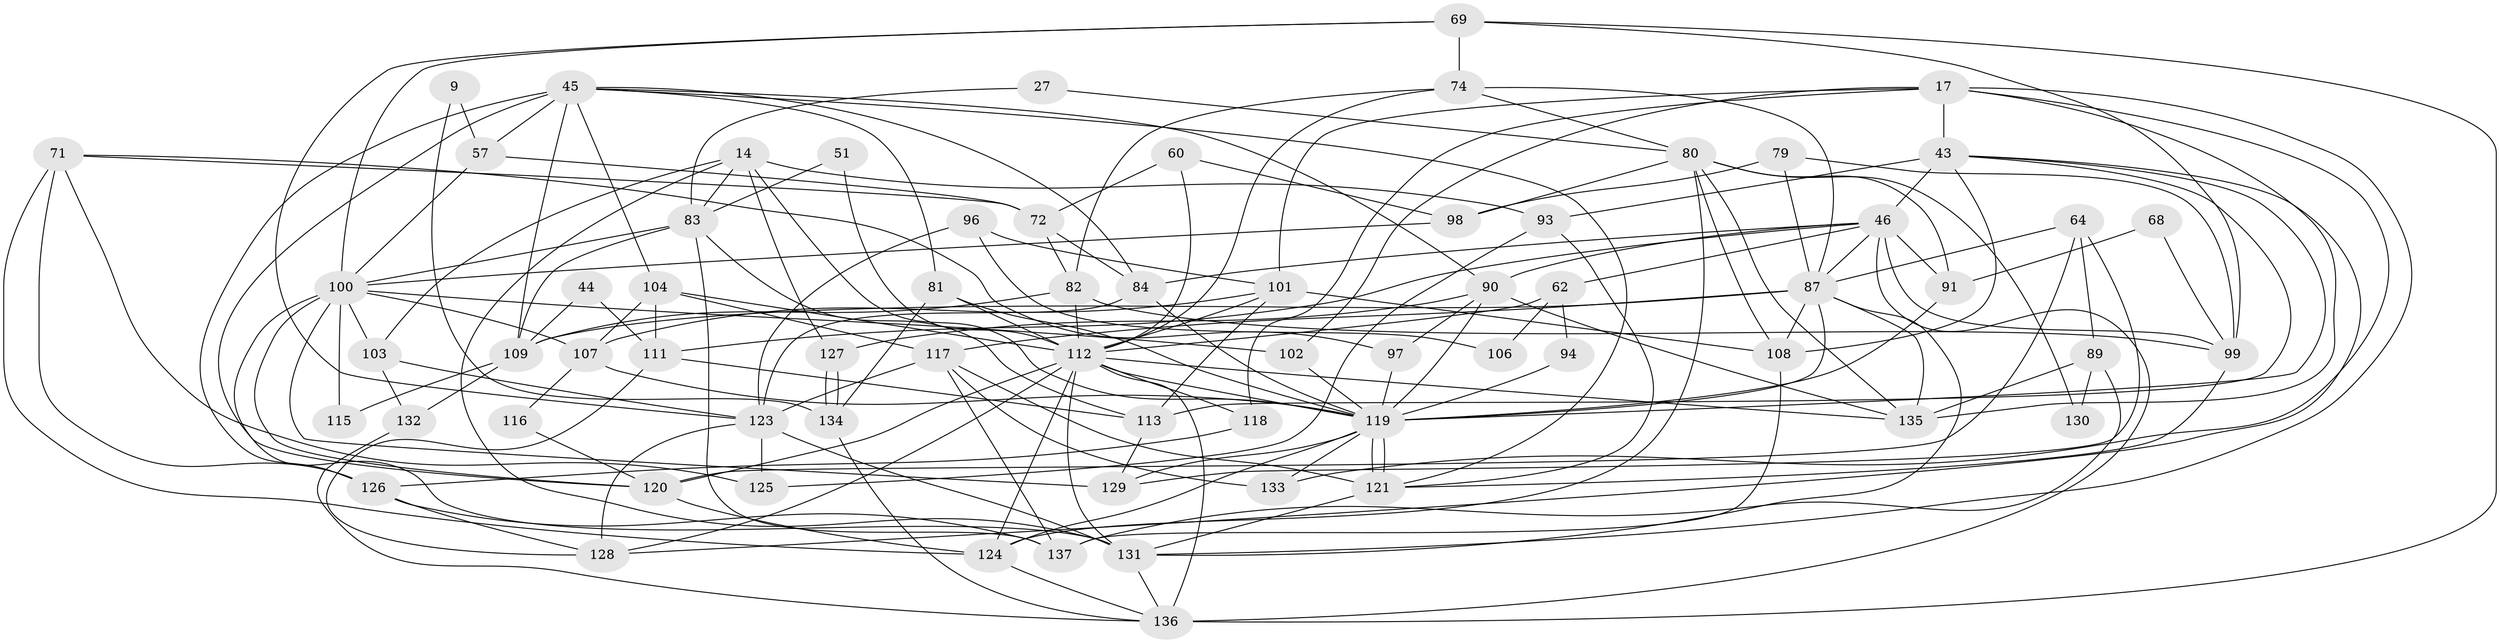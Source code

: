 // original degree distribution, {3: 0.21897810218978103, 2: 0.17518248175182483, 6: 0.08029197080291971, 4: 0.291970802919708, 7: 0.06569343065693431, 5: 0.15328467153284672, 8: 0.014598540145985401}
// Generated by graph-tools (version 1.1) at 2025/52/03/09/25 04:52:06]
// undirected, 68 vertices, 176 edges
graph export_dot {
graph [start="1"]
  node [color=gray90,style=filled];
  9;
  14;
  17 [super="+5"];
  27;
  43 [super="+41"];
  44;
  45 [super="+6+30"];
  46 [super="+23"];
  51;
  57;
  60 [super="+1"];
  62;
  64;
  68;
  69 [super="+16"];
  71;
  72 [super="+12"];
  74;
  79;
  80 [super="+20+77"];
  81 [super="+7"];
  82 [super="+66"];
  83 [super="+67"];
  84 [super="+78"];
  87 [super="+34+42"];
  89;
  90 [super="+11+32"];
  91;
  93 [super="+4"];
  94;
  96;
  97 [super="+92"];
  98;
  99;
  100 [super="+52"];
  101 [super="+49"];
  102;
  103;
  104 [super="+13"];
  106;
  107 [super="+61"];
  108;
  109 [super="+54"];
  111 [super="+95"];
  112 [super="+48+37+53+75"];
  113 [super="+35+56"];
  115;
  116;
  117 [super="+70"];
  118;
  119 [super="+105+114"];
  120 [super="+86"];
  121 [super="+88"];
  123 [super="+47"];
  124 [super="+110+59"];
  125 [super="+22"];
  126 [super="+63"];
  127;
  128;
  129;
  130;
  131 [super="+19+25"];
  132;
  133;
  134;
  135 [super="+38"];
  136 [super="+28+122+65"];
  137 [super="+39"];
  9 -- 134;
  9 -- 57;
  14 -- 127;
  14 -- 83 [weight=2];
  14 -- 103;
  14 -- 119;
  14 -- 93;
  14 -- 131;
  17 -- 131;
  17 -- 43 [weight=3];
  17 -- 118 [weight=2];
  17 -- 101 [weight=2];
  17 -- 102;
  17 -- 133;
  17 -- 135;
  27 -- 83;
  27 -- 80;
  43 -- 128;
  43 -- 108;
  43 -- 93;
  43 -- 46;
  43 -- 113;
  43 -- 119;
  44 -- 109;
  44 -- 111;
  45 -- 121;
  45 -- 104;
  45 -- 126 [weight=2];
  45 -- 81;
  45 -- 90 [weight=2];
  45 -- 120;
  45 -- 57;
  45 -- 109;
  45 -- 84;
  46 -- 99;
  46 -- 136;
  46 -- 91;
  46 -- 90 [weight=2];
  46 -- 84;
  46 -- 62;
  46 -- 87;
  46 -- 111;
  51 -- 83;
  51 -- 112;
  57 -- 100;
  57 -- 72;
  60 -- 98 [weight=2];
  60 -- 72;
  60 -- 112;
  62 -- 94;
  62 -- 106;
  62 -- 112;
  64 -- 89;
  64 -- 129;
  64 -- 87;
  64 -- 120;
  68 -- 99;
  68 -- 91;
  69 -- 123;
  69 -- 74;
  69 -- 99;
  69 -- 136;
  69 -- 100;
  71 -- 72;
  71 -- 97 [weight=2];
  71 -- 124;
  71 -- 125;
  71 -- 126;
  72 -- 82;
  72 -- 84;
  74 -- 80;
  74 -- 112;
  74 -- 87;
  74 -- 82;
  79 -- 99;
  79 -- 98;
  79 -- 87;
  80 -- 124 [weight=3];
  80 -- 135 [weight=2];
  80 -- 98;
  80 -- 130;
  80 -- 91;
  80 -- 108;
  81 -- 134 [weight=2];
  81 -- 119 [weight=2];
  81 -- 112;
  82 -- 112 [weight=2];
  82 -- 99;
  82 -- 109 [weight=2];
  83 -- 113;
  83 -- 137;
  83 -- 109;
  83 -- 100;
  84 -- 123;
  84 -- 119;
  87 -- 119;
  87 -- 117;
  87 -- 135;
  87 -- 109;
  87 -- 131;
  87 -- 108;
  89 -- 137;
  89 -- 130;
  89 -- 135 [weight=2];
  90 -- 127;
  90 -- 97;
  90 -- 135;
  90 -- 119;
  91 -- 119;
  93 -- 125;
  93 -- 121;
  94 -- 119;
  96 -- 123;
  96 -- 106;
  96 -- 101;
  97 -- 119 [weight=2];
  98 -- 100;
  99 -- 121 [weight=2];
  100 -- 102;
  100 -- 107;
  100 -- 115;
  100 -- 129;
  100 -- 131;
  100 -- 103;
  100 -- 120;
  101 -- 108;
  101 -- 112 [weight=2];
  101 -- 113;
  101 -- 107;
  102 -- 119;
  103 -- 132;
  103 -- 123;
  104 -- 112;
  104 -- 117;
  104 -- 107;
  104 -- 111;
  107 -- 116;
  107 -- 119;
  108 -- 137;
  109 -- 132;
  109 -- 115;
  111 -- 113;
  111 -- 128;
  112 -- 124;
  112 -- 131;
  112 -- 128;
  112 -- 135;
  112 -- 118;
  112 -- 119 [weight=2];
  112 -- 136 [weight=2];
  112 -- 120;
  113 -- 129;
  116 -- 120;
  117 -- 133 [weight=2];
  117 -- 137;
  117 -- 121 [weight=2];
  117 -- 123;
  118 -- 126;
  119 -- 121 [weight=2];
  119 -- 121;
  119 -- 133;
  119 -- 129;
  119 -- 124;
  120 -- 124 [weight=2];
  121 -- 131;
  123 -- 125;
  123 -- 128;
  123 -- 131 [weight=2];
  124 -- 136;
  126 -- 137;
  126 -- 128;
  127 -- 134;
  127 -- 134;
  131 -- 136;
  132 -- 136;
  134 -- 136;
}

